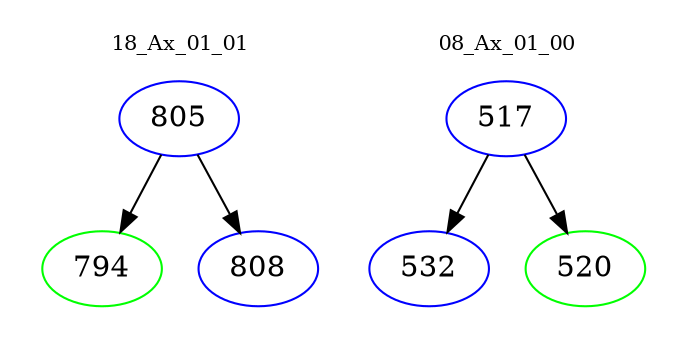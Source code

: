 digraph{
subgraph cluster_0 {
color = white
label = "18_Ax_01_01";
fontsize=10;
T0_805 [label="805", color="blue"]
T0_805 -> T0_794 [color="black"]
T0_794 [label="794", color="green"]
T0_805 -> T0_808 [color="black"]
T0_808 [label="808", color="blue"]
}
subgraph cluster_1 {
color = white
label = "08_Ax_01_00";
fontsize=10;
T1_517 [label="517", color="blue"]
T1_517 -> T1_532 [color="black"]
T1_532 [label="532", color="blue"]
T1_517 -> T1_520 [color="black"]
T1_520 [label="520", color="green"]
}
}
